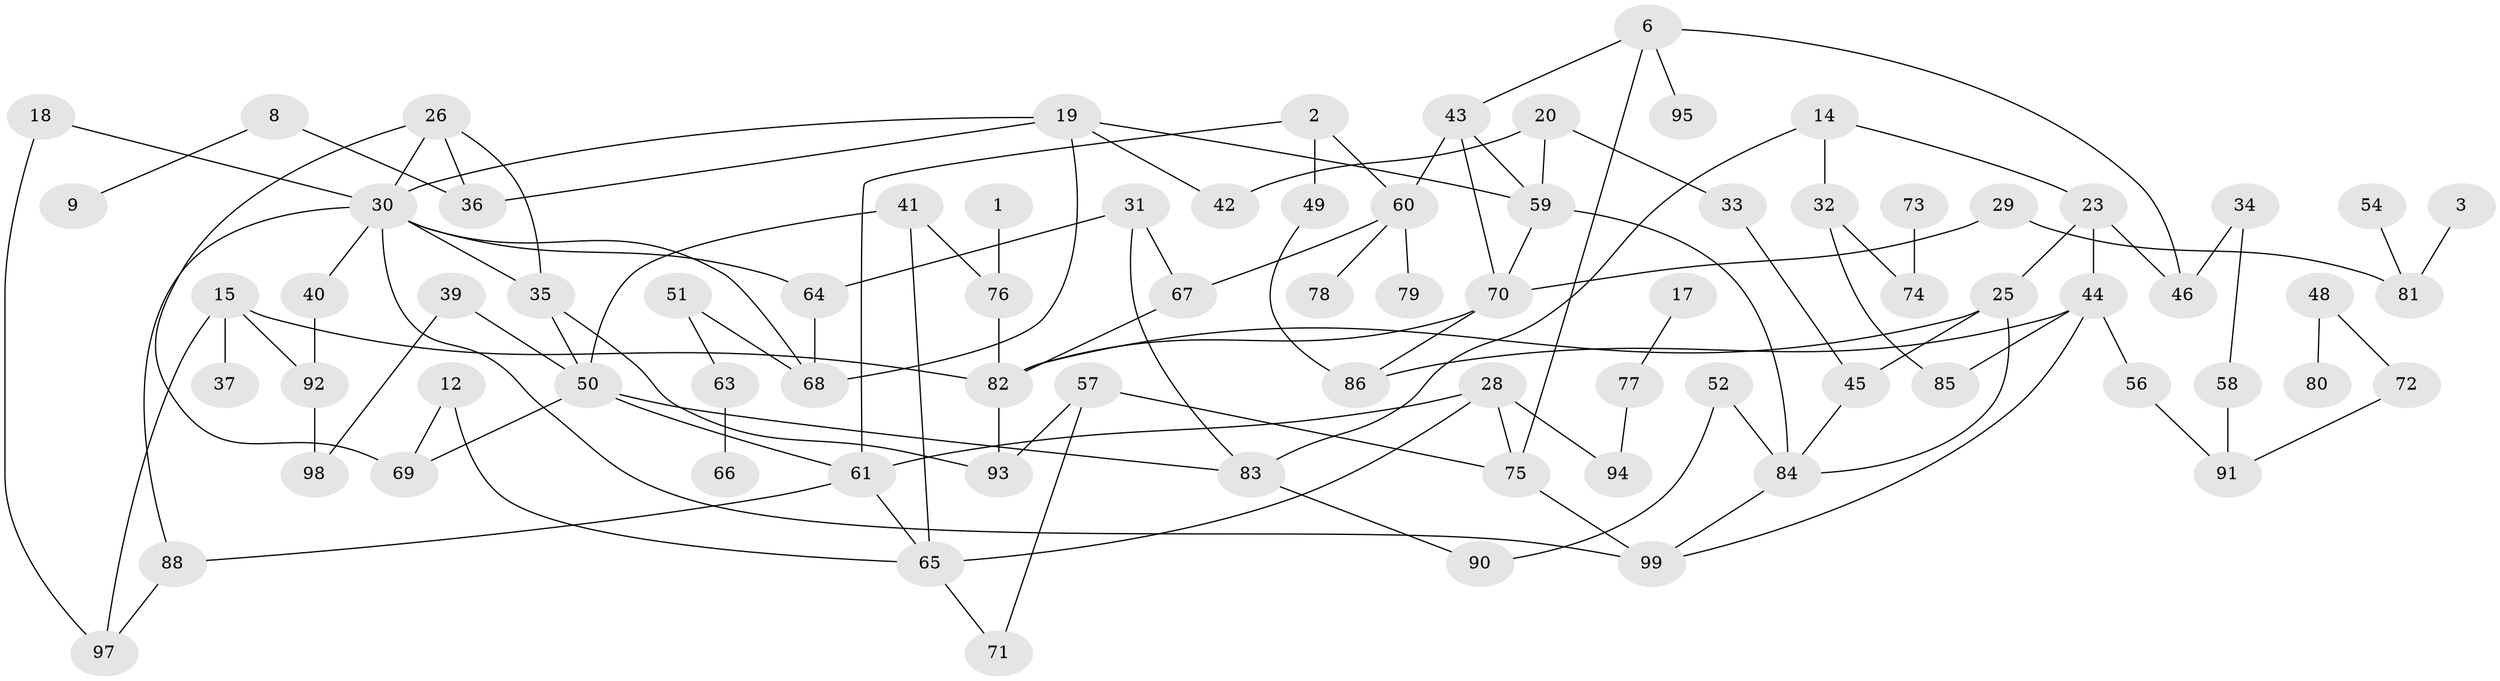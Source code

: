 // original degree distribution, {1: 0.2695035460992908, 3: 0.1773049645390071, 4: 0.15602836879432624, 2: 0.20567375886524822, 0: 0.12056737588652482, 5: 0.0425531914893617, 9: 0.0070921985815602835, 6: 0.02127659574468085}
// Generated by graph-tools (version 1.1) at 2025/35/03/04/25 23:35:51]
// undirected, 80 vertices, 116 edges
graph export_dot {
  node [color=gray90,style=filled];
  1;
  2;
  3;
  6;
  8;
  9;
  12;
  14;
  15;
  17;
  18;
  19;
  20;
  23;
  25;
  26;
  28;
  29;
  30;
  31;
  32;
  33;
  34;
  35;
  36;
  37;
  39;
  40;
  41;
  42;
  43;
  44;
  45;
  46;
  48;
  49;
  50;
  51;
  52;
  54;
  56;
  57;
  58;
  59;
  60;
  61;
  63;
  64;
  65;
  66;
  67;
  68;
  69;
  70;
  71;
  72;
  73;
  74;
  75;
  76;
  77;
  78;
  79;
  80;
  81;
  82;
  83;
  84;
  85;
  86;
  88;
  90;
  91;
  92;
  93;
  94;
  95;
  97;
  98;
  99;
  1 -- 76 [weight=1.0];
  2 -- 49 [weight=1.0];
  2 -- 60 [weight=1.0];
  2 -- 61 [weight=1.0];
  3 -- 81 [weight=1.0];
  6 -- 43 [weight=1.0];
  6 -- 46 [weight=1.0];
  6 -- 75 [weight=1.0];
  6 -- 95 [weight=1.0];
  8 -- 9 [weight=1.0];
  8 -- 36 [weight=1.0];
  12 -- 65 [weight=1.0];
  12 -- 69 [weight=1.0];
  14 -- 23 [weight=1.0];
  14 -- 32 [weight=1.0];
  14 -- 83 [weight=1.0];
  15 -- 37 [weight=1.0];
  15 -- 82 [weight=1.0];
  15 -- 92 [weight=1.0];
  15 -- 97 [weight=1.0];
  17 -- 77 [weight=1.0];
  18 -- 30 [weight=1.0];
  18 -- 97 [weight=1.0];
  19 -- 30 [weight=1.0];
  19 -- 36 [weight=1.0];
  19 -- 42 [weight=1.0];
  19 -- 59 [weight=1.0];
  19 -- 68 [weight=1.0];
  20 -- 33 [weight=1.0];
  20 -- 42 [weight=1.0];
  20 -- 59 [weight=1.0];
  23 -- 25 [weight=1.0];
  23 -- 44 [weight=1.0];
  23 -- 46 [weight=1.0];
  25 -- 45 [weight=1.0];
  25 -- 82 [weight=1.0];
  25 -- 84 [weight=1.0];
  26 -- 30 [weight=1.0];
  26 -- 35 [weight=1.0];
  26 -- 36 [weight=1.0];
  26 -- 69 [weight=1.0];
  28 -- 61 [weight=1.0];
  28 -- 65 [weight=1.0];
  28 -- 75 [weight=1.0];
  28 -- 94 [weight=1.0];
  29 -- 70 [weight=1.0];
  29 -- 81 [weight=1.0];
  30 -- 35 [weight=1.0];
  30 -- 40 [weight=1.0];
  30 -- 64 [weight=1.0];
  30 -- 68 [weight=1.0];
  30 -- 88 [weight=1.0];
  30 -- 99 [weight=1.0];
  31 -- 64 [weight=1.0];
  31 -- 67 [weight=1.0];
  31 -- 83 [weight=1.0];
  32 -- 74 [weight=1.0];
  32 -- 85 [weight=1.0];
  33 -- 45 [weight=1.0];
  34 -- 46 [weight=1.0];
  34 -- 58 [weight=1.0];
  35 -- 50 [weight=1.0];
  35 -- 93 [weight=1.0];
  39 -- 50 [weight=1.0];
  39 -- 98 [weight=1.0];
  40 -- 92 [weight=1.0];
  41 -- 50 [weight=1.0];
  41 -- 65 [weight=1.0];
  41 -- 76 [weight=1.0];
  43 -- 59 [weight=1.0];
  43 -- 60 [weight=1.0];
  43 -- 70 [weight=1.0];
  44 -- 56 [weight=1.0];
  44 -- 85 [weight=1.0];
  44 -- 86 [weight=1.0];
  44 -- 99 [weight=1.0];
  45 -- 84 [weight=1.0];
  48 -- 72 [weight=1.0];
  48 -- 80 [weight=1.0];
  49 -- 86 [weight=1.0];
  50 -- 61 [weight=1.0];
  50 -- 69 [weight=1.0];
  50 -- 83 [weight=1.0];
  51 -- 63 [weight=1.0];
  51 -- 68 [weight=1.0];
  52 -- 84 [weight=1.0];
  52 -- 90 [weight=1.0];
  54 -- 81 [weight=1.0];
  56 -- 91 [weight=1.0];
  57 -- 71 [weight=1.0];
  57 -- 75 [weight=1.0];
  57 -- 93 [weight=1.0];
  58 -- 91 [weight=1.0];
  59 -- 70 [weight=1.0];
  59 -- 84 [weight=1.0];
  60 -- 67 [weight=1.0];
  60 -- 78 [weight=1.0];
  60 -- 79 [weight=1.0];
  61 -- 65 [weight=1.0];
  61 -- 88 [weight=1.0];
  63 -- 66 [weight=1.0];
  64 -- 68 [weight=1.0];
  65 -- 71 [weight=1.0];
  67 -- 82 [weight=1.0];
  70 -- 82 [weight=1.0];
  70 -- 86 [weight=1.0];
  72 -- 91 [weight=1.0];
  73 -- 74 [weight=1.0];
  75 -- 99 [weight=1.0];
  76 -- 82 [weight=1.0];
  77 -- 94 [weight=1.0];
  82 -- 93 [weight=1.0];
  83 -- 90 [weight=1.0];
  84 -- 99 [weight=1.0];
  88 -- 97 [weight=1.0];
  92 -- 98 [weight=1.0];
}
